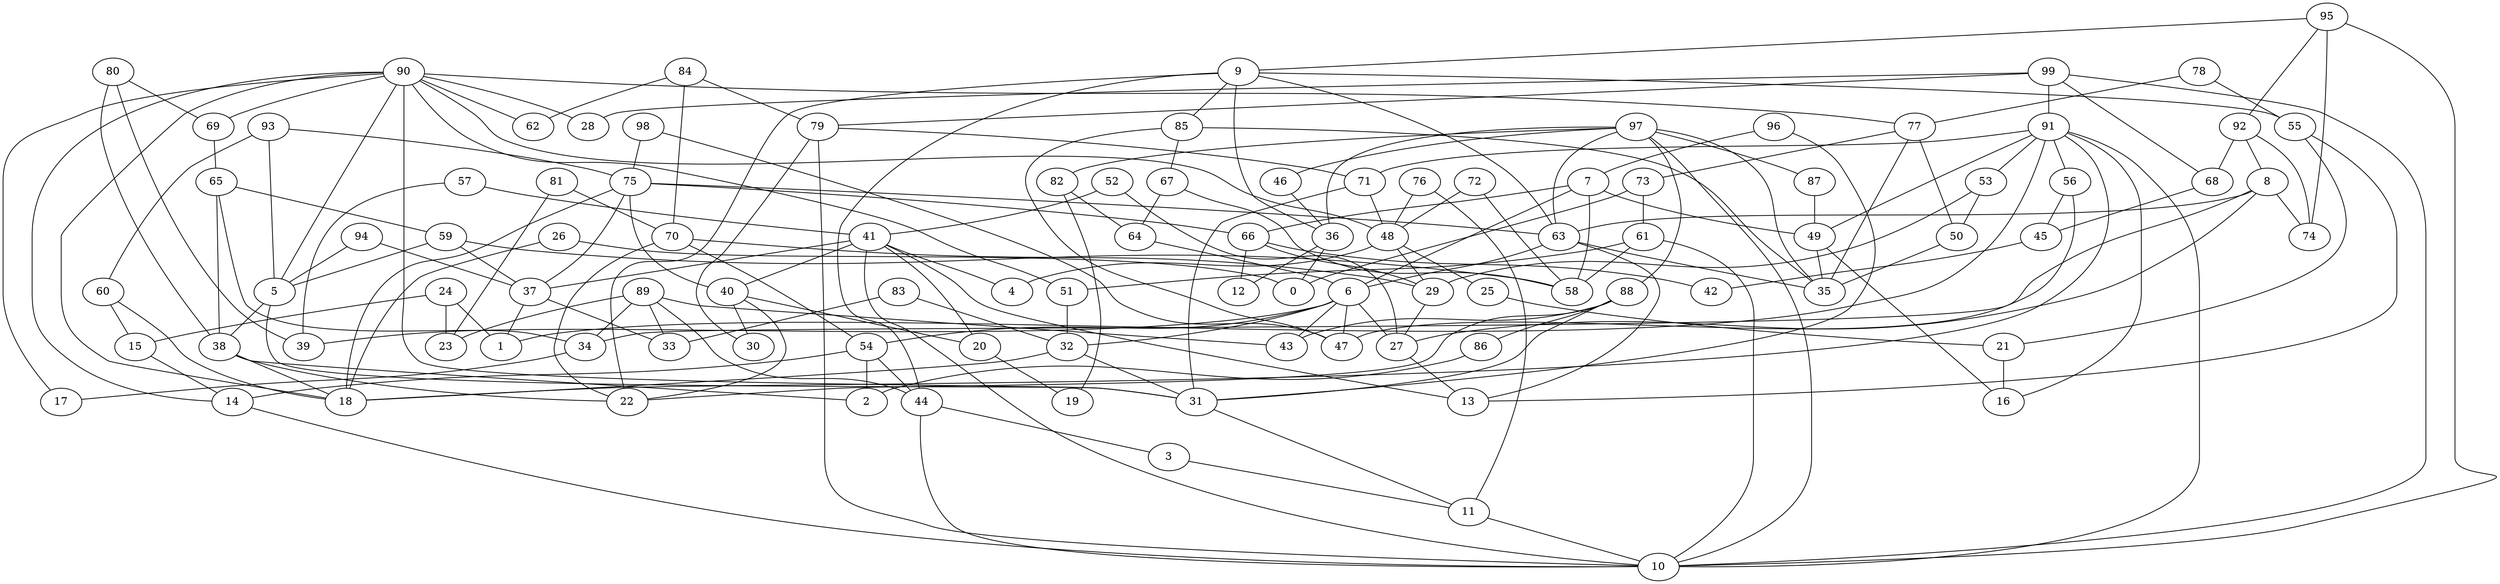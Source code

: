 digraph GG_graph {

subgraph G_graph {
edge [color = black]
"89" -> "23" [dir = none]
"89" -> "34" [dir = none]
"89" -> "33" [dir = none]
"89" -> "44" [dir = none]
"89" -> "43" [dir = none]
"34" -> "17" [dir = none]
"68" -> "45" [dir = none]
"80" -> "39" [dir = none]
"80" -> "69" [dir = none]
"80" -> "38" [dir = none]
"87" -> "49" [dir = none]
"49" -> "35" [dir = none]
"49" -> "16" [dir = none]
"76" -> "11" [dir = none]
"76" -> "48" [dir = none]
"79" -> "30" [dir = none]
"79" -> "10" [dir = none]
"56" -> "47" [dir = none]
"56" -> "45" [dir = none]
"91" -> "16" [dir = none]
"91" -> "71" [dir = none]
"91" -> "53" [dir = none]
"91" -> "49" [dir = none]
"91" -> "18" [dir = none]
"91" -> "1" [dir = none]
"91" -> "10" [dir = none]
"91" -> "56" [dir = none]
"92" -> "68" [dir = none]
"92" -> "8" [dir = none]
"92" -> "74" [dir = none]
"5" -> "38" [dir = none]
"5" -> "31" [dir = none]
"60" -> "18" [dir = none]
"60" -> "15" [dir = none]
"93" -> "75" [dir = none]
"93" -> "5" [dir = none]
"93" -> "60" [dir = none]
"69" -> "65" [dir = none]
"81" -> "23" [dir = none]
"81" -> "70" [dir = none]
"95" -> "92" [dir = none]
"95" -> "10" [dir = none]
"95" -> "74" [dir = none]
"95" -> "9" [dir = none]
"75" -> "63" [dir = none]
"75" -> "37" [dir = none]
"75" -> "40" [dir = none]
"75" -> "18" [dir = none]
"75" -> "66" [dir = none]
"9" -> "85" [dir = none]
"9" -> "55" [dir = none]
"9" -> "44" [dir = none]
"9" -> "63" [dir = none]
"9" -> "36" [dir = none]
"9" -> "22" [dir = none]
"83" -> "32" [dir = none]
"83" -> "33" [dir = none]
"63" -> "13" [dir = none]
"63" -> "35" [dir = none]
"63" -> "6" [dir = none]
"77" -> "35" [dir = none]
"77" -> "73" [dir = none]
"77" -> "50" [dir = none]
"25" -> "21" [dir = none]
"51" -> "32" [dir = none]
"64" -> "6" [dir = none]
"72" -> "58" [dir = none]
"72" -> "48" [dir = none]
"48" -> "29" [dir = none]
"48" -> "25" [dir = none]
"48" -> "4" [dir = none]
"3" -> "11" [dir = none]
"55" -> "13" [dir = none]
"55" -> "21" [dir = none]
"97" -> "35" [dir = none]
"97" -> "63" [dir = none]
"97" -> "87" [dir = none]
"97" -> "10" [dir = none]
"97" -> "88" [dir = none]
"97" -> "36" [dir = none]
"97" -> "46" [dir = none]
"97" -> "82" [dir = none]
"11" -> "10" [dir = none]
"90" -> "77" [dir = none]
"90" -> "14" [dir = none]
"90" -> "28" [dir = none]
"90" -> "48" [dir = none]
"90" -> "31" [dir = none]
"90" -> "17" [dir = none]
"90" -> "69" [dir = none]
"90" -> "62" [dir = none]
"90" -> "5" [dir = none]
"90" -> "18" [dir = none]
"90" -> "51" [dir = none]
"24" -> "1" [dir = none]
"24" -> "15" [dir = none]
"24" -> "23" [dir = none]
"20" -> "19" [dir = none]
"86" -> "2" [dir = none]
"45" -> "42" [dir = none]
"31" -> "11" [dir = none]
"57" -> "41" [dir = none]
"57" -> "39" [dir = none]
"88" -> "22" [dir = none]
"88" -> "31" [dir = none]
"88" -> "43" [dir = none]
"88" -> "86" [dir = none]
"54" -> "2" [dir = none]
"54" -> "14" [dir = none]
"54" -> "44" [dir = none]
"52" -> "41" [dir = none]
"52" -> "27" [dir = none]
"44" -> "3" [dir = none]
"44" -> "10" [dir = none]
"27" -> "13" [dir = none]
"8" -> "63" [dir = none]
"8" -> "74" [dir = none]
"8" -> "27" [dir = none]
"8" -> "34" [dir = none]
"15" -> "14" [dir = none]
"40" -> "20" [dir = none]
"40" -> "22" [dir = none]
"40" -> "30" [dir = none]
"78" -> "77" [dir = none]
"78" -> "55" [dir = none]
"36" -> "12" [dir = none]
"36" -> "0" [dir = none]
"41" -> "4" [dir = none]
"41" -> "13" [dir = none]
"41" -> "37" [dir = none]
"41" -> "10" [dir = none]
"41" -> "20" [dir = none]
"41" -> "40" [dir = none]
"32" -> "18" [dir = none]
"32" -> "31" [dir = none]
"14" -> "10" [dir = none]
"21" -> "16" [dir = none]
"26" -> "18" [dir = none]
"26" -> "0" [dir = none]
"6" -> "54" [dir = none]
"6" -> "32" [dir = none]
"6" -> "47" [dir = none]
"6" -> "43" [dir = none]
"6" -> "39" [dir = none]
"82" -> "64" [dir = none]
"82" -> "19" [dir = none]
"98" -> "75" [dir = none]
"98" -> "47" [dir = none]
"53" -> "50" [dir = none]
"53" -> "29" [dir = none]
"61" -> "58" [dir = none]
"61" -> "51" [dir = none]
"61" -> "10" [dir = none]
"38" -> "18" [dir = none]
"38" -> "22" [dir = none]
"38" -> "2" [dir = none]
"99" -> "10" [dir = none]
"99" -> "91" [dir = none]
"99" -> "68" [dir = none]
"99" -> "79" [dir = none]
"99" -> "28" [dir = none]
"29" -> "27" [dir = none]
"73" -> "61" [dir = none]
"73" -> "0" [dir = none]
"94" -> "5" [dir = none]
"94" -> "37" [dir = none]
"46" -> "36" [dir = none]
"37" -> "1" [dir = none]
"37" -> "33" [dir = none]
"65" -> "59" [dir = none]
"65" -> "34" [dir = none]
"65" -> "38" [dir = none]
"7" -> "66" [dir = none]
"7" -> "49" [dir = none]
"7" -> "58" [dir = none]
"7" -> "6" [dir = none]
"67" -> "58" [dir = none]
"67" -> "64" [dir = none]
"50" -> "35" [dir = none]
"59" -> "37" [dir = none]
"59" -> "5" [dir = none]
"59" -> "58" [dir = none]
"71" -> "31" [dir = none]
"71" -> "48" [dir = none]
"84" -> "62" [dir = none]
"84" -> "79" [dir = none]
"84" -> "70" [dir = none]
"70" -> "22" [dir = none]
"70" -> "29" [dir = none]
"70" -> "54" [dir = none]
"66" -> "29" [dir = none]
"66" -> "42" [dir = none]
"66" -> "12" [dir = none]
"85" -> "35" [dir = none]
"85" -> "67" [dir = none]
"85" -> "47" [dir = none]
"96" -> "7" [dir = none]
"96" -> "31" [dir = none]
"6" -> "27" [dir = none]
"79" -> "71" [dir = none]
}

}
